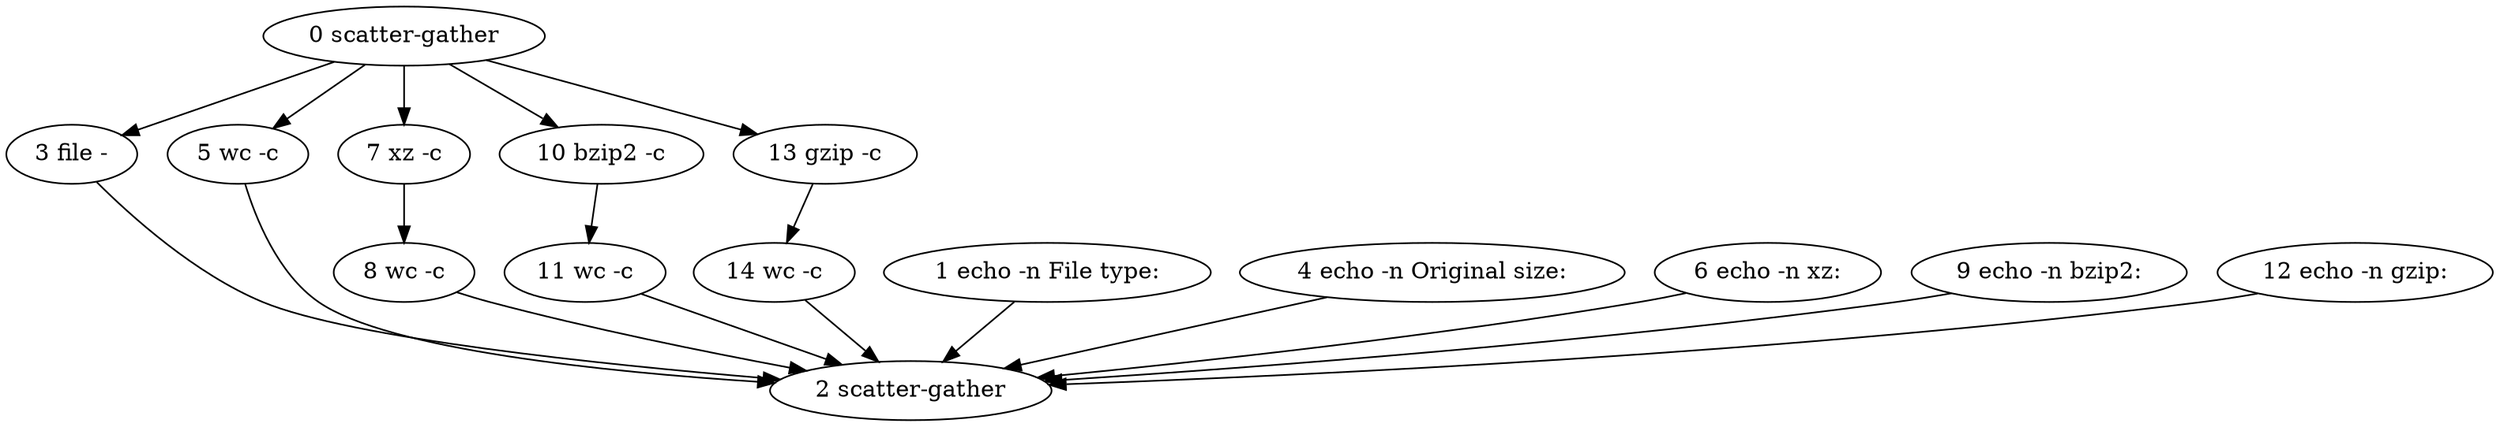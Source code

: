 digraph {
	n0 [label="0 scatter-gather"];
	n0 -> n3;
	n0 -> n5;
	n0 -> n7;
	n0 -> n10;
	n0 -> n13;
	n1 [label="1 echo -n File type:"];
	n1 -> n2;
	n2 [label="2 scatter-gather"];
	n3 [label="3 file -"];
	n3 -> n2;
	n4 [label="4 echo -n Original size:"];
	n4 -> n2;
	n5 [label="5 wc -c"];
	n5 -> n2;
	n6 [label="6 echo -n xz:"];
	n6 -> n2;
	n7 [label="7 xz -c"];
	n7 -> n8;
	n8 [label="8 wc -c"];
	n8 -> n2;
	n9 [label="9 echo -n bzip2:"];
	n9 -> n2;
	n10 [label="10 bzip2 -c"];
	n10 -> n11;
	n11 [label="11 wc -c"];
	n11 -> n2;
	n12 [label="12 echo -n gzip:"];
	n12 -> n2;
	n13 [label="13 gzip -c"];
	n13 -> n14;
	n14 [label="14 wc -c"];
	n14 -> n2;
}